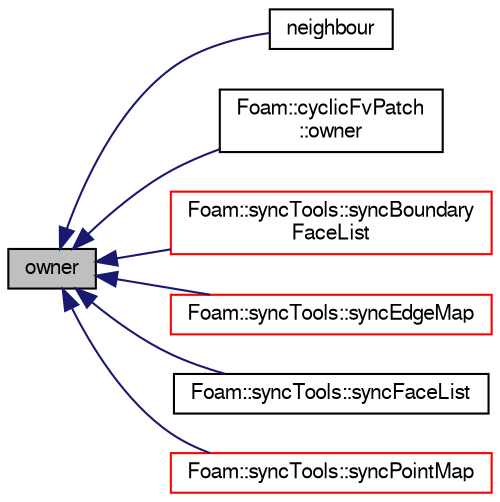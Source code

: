 digraph "owner"
{
  bgcolor="transparent";
  edge [fontname="FreeSans",fontsize="10",labelfontname="FreeSans",labelfontsize="10"];
  node [fontname="FreeSans",fontsize="10",shape=record];
  rankdir="LR";
  Node1 [label="owner",height=0.2,width=0.4,color="black", fillcolor="grey75", style="filled" fontcolor="black"];
  Node1 -> Node2 [dir="back",color="midnightblue",fontsize="10",style="solid",fontname="FreeSans"];
  Node2 [label="neighbour",height=0.2,width=0.4,color="black",URL="$a00463.html#a2071bd3f465644b3c5165916ced135db",tooltip="Does the coupled side own the patch ? "];
  Node1 -> Node3 [dir="back",color="midnightblue",fontsize="10",style="solid",fontname="FreeSans"];
  Node3 [label="Foam::cyclicFvPatch\l::owner",height=0.2,width=0.4,color="black",URL="$a00454.html#ae2fb0867c083f040d00c1b69a4f59b0f"];
  Node1 -> Node4 [dir="back",color="midnightblue",fontsize="10",style="solid",fontname="FreeSans"];
  Node4 [label="Foam::syncTools::syncBoundary\lFaceList",height=0.2,width=0.4,color="red",URL="$a02474.html#a1885668646afb3cf257512c56daa9b2f",tooltip="Synchronize values on boundary faces only. "];
  Node1 -> Node5 [dir="back",color="midnightblue",fontsize="10",style="solid",fontname="FreeSans"];
  Node5 [label="Foam::syncTools::syncEdgeMap",height=0.2,width=0.4,color="red",URL="$a02474.html#a154ac086463b8d7a0eed8c4539d3ab73",tooltip="Synchronize values on selected edges. "];
  Node1 -> Node6 [dir="back",color="midnightblue",fontsize="10",style="solid",fontname="FreeSans"];
  Node6 [label="Foam::syncTools::syncFaceList",height=0.2,width=0.4,color="black",URL="$a02474.html#abbce369b7f4597ea87c95f9b17cb707f"];
  Node1 -> Node7 [dir="back",color="midnightblue",fontsize="10",style="solid",fontname="FreeSans"];
  Node7 [label="Foam::syncTools::syncPointMap",height=0.2,width=0.4,color="red",URL="$a02474.html#a08bdf5c6403dd4367d1714c3d5b4145d",tooltip="Synchronize values on selected points. "];
}
